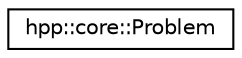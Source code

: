 digraph "Graphical Class Hierarchy"
{
  edge [fontname="Helvetica",fontsize="10",labelfontname="Helvetica",labelfontsize="10"];
  node [fontname="Helvetica",fontsize="10",shape=record];
  rankdir="LR";
  Node1 [label="hpp::core::Problem",height=0.2,width=0.4,color="black", fillcolor="white", style="filled",URL="$a00044.html",tooltip="Defines a path planning problem for one robot. "];
}
